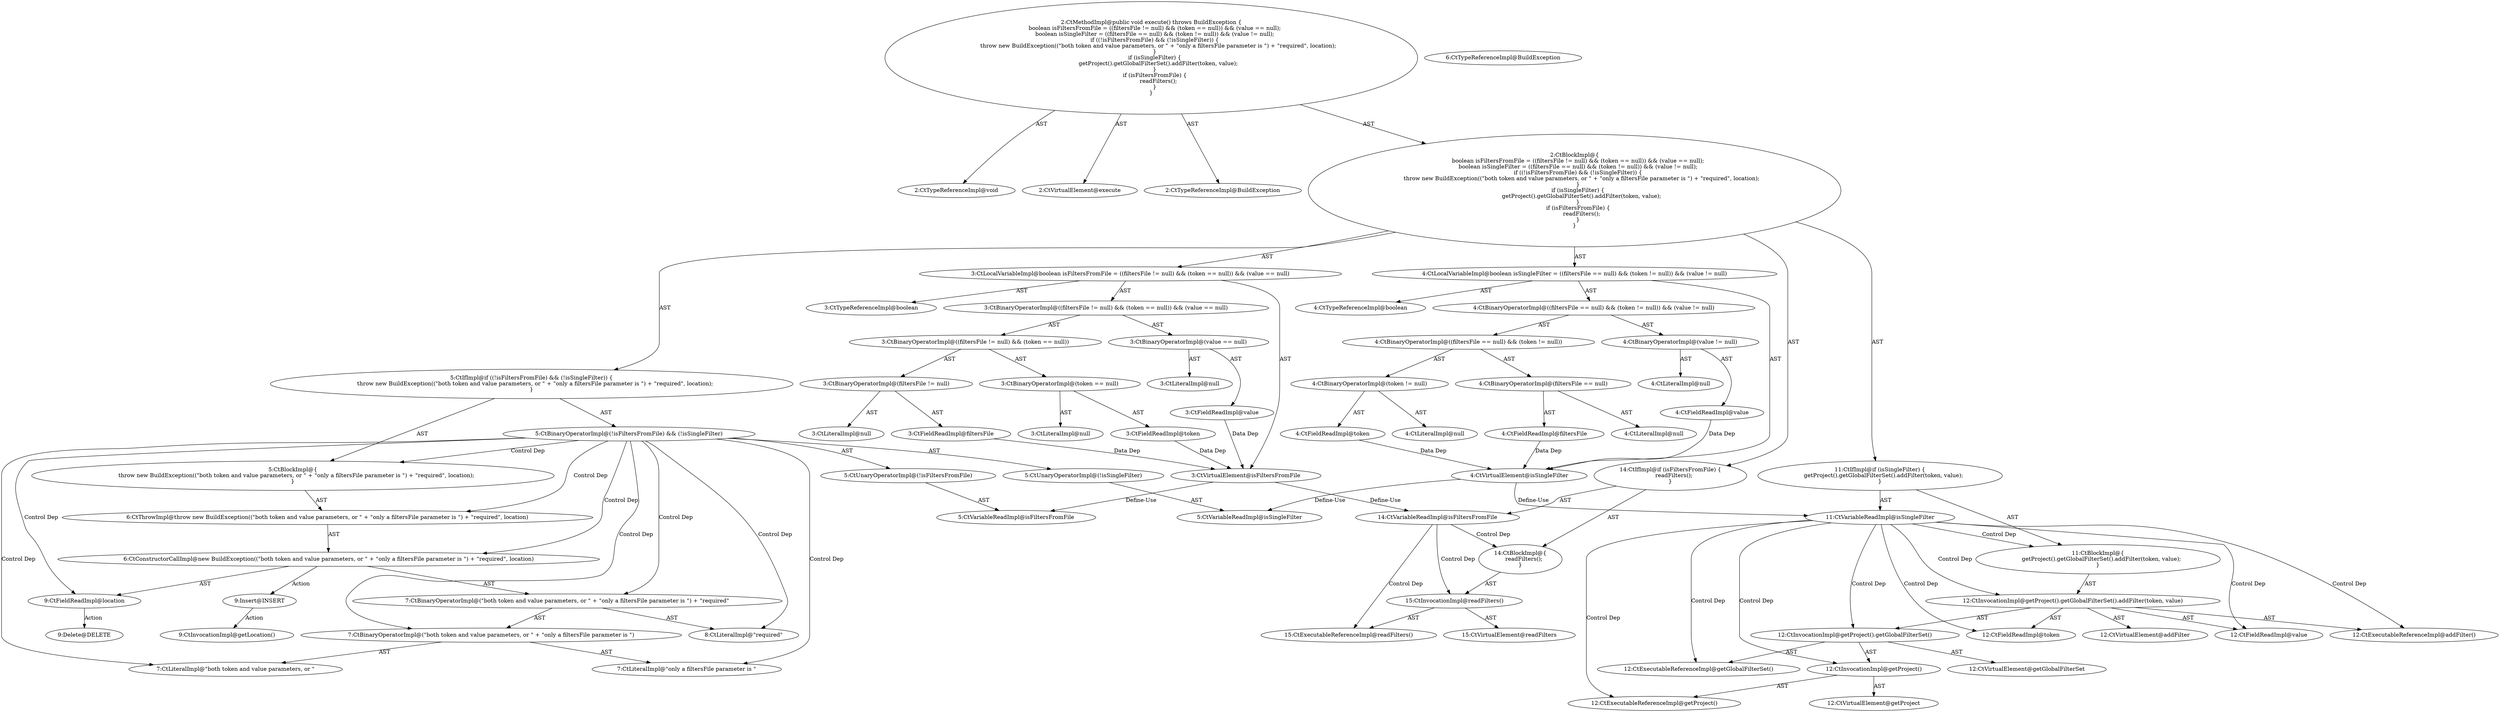 digraph "execute#?" {
0 [label="2:CtTypeReferenceImpl@void" shape=ellipse]
1 [label="2:CtVirtualElement@execute" shape=ellipse]
2 [label="2:CtTypeReferenceImpl@BuildException" shape=ellipse]
3 [label="3:CtTypeReferenceImpl@boolean" shape=ellipse]
4 [label="3:CtFieldReadImpl@filtersFile" shape=ellipse]
5 [label="3:CtLiteralImpl@null" shape=ellipse]
6 [label="3:CtBinaryOperatorImpl@(filtersFile != null)" shape=ellipse]
7 [label="3:CtFieldReadImpl@token" shape=ellipse]
8 [label="3:CtLiteralImpl@null" shape=ellipse]
9 [label="3:CtBinaryOperatorImpl@(token == null)" shape=ellipse]
10 [label="3:CtBinaryOperatorImpl@((filtersFile != null) && (token == null))" shape=ellipse]
11 [label="3:CtFieldReadImpl@value" shape=ellipse]
12 [label="3:CtLiteralImpl@null" shape=ellipse]
13 [label="3:CtBinaryOperatorImpl@(value == null)" shape=ellipse]
14 [label="3:CtBinaryOperatorImpl@((filtersFile != null) && (token == null)) && (value == null)" shape=ellipse]
15 [label="3:CtVirtualElement@isFiltersFromFile" shape=ellipse]
16 [label="3:CtLocalVariableImpl@boolean isFiltersFromFile = ((filtersFile != null) && (token == null)) && (value == null)" shape=ellipse]
17 [label="4:CtTypeReferenceImpl@boolean" shape=ellipse]
18 [label="4:CtFieldReadImpl@filtersFile" shape=ellipse]
19 [label="4:CtLiteralImpl@null" shape=ellipse]
20 [label="4:CtBinaryOperatorImpl@(filtersFile == null)" shape=ellipse]
21 [label="4:CtFieldReadImpl@token" shape=ellipse]
22 [label="4:CtLiteralImpl@null" shape=ellipse]
23 [label="4:CtBinaryOperatorImpl@(token != null)" shape=ellipse]
24 [label="4:CtBinaryOperatorImpl@((filtersFile == null) && (token != null))" shape=ellipse]
25 [label="4:CtFieldReadImpl@value" shape=ellipse]
26 [label="4:CtLiteralImpl@null" shape=ellipse]
27 [label="4:CtBinaryOperatorImpl@(value != null)" shape=ellipse]
28 [label="4:CtBinaryOperatorImpl@((filtersFile == null) && (token != null)) && (value != null)" shape=ellipse]
29 [label="4:CtVirtualElement@isSingleFilter" shape=ellipse]
30 [label="4:CtLocalVariableImpl@boolean isSingleFilter = ((filtersFile == null) && (token != null)) && (value != null)" shape=ellipse]
31 [label="5:CtVariableReadImpl@isFiltersFromFile" shape=ellipse]
32 [label="5:CtUnaryOperatorImpl@(!isFiltersFromFile)" shape=ellipse]
33 [label="5:CtVariableReadImpl@isSingleFilter" shape=ellipse]
34 [label="5:CtUnaryOperatorImpl@(!isSingleFilter)" shape=ellipse]
35 [label="5:CtBinaryOperatorImpl@(!isFiltersFromFile) && (!isSingleFilter)" shape=ellipse]
36 [label="6:CtTypeReferenceImpl@BuildException" shape=ellipse]
37 [label="7:CtLiteralImpl@\"both token and value parameters, or \"" shape=ellipse]
38 [label="7:CtLiteralImpl@\"only a filtersFile parameter is \"" shape=ellipse]
39 [label="7:CtBinaryOperatorImpl@(\"both token and value parameters, or \" + \"only a filtersFile parameter is \")" shape=ellipse]
40 [label="8:CtLiteralImpl@\"required\"" shape=ellipse]
41 [label="7:CtBinaryOperatorImpl@(\"both token and value parameters, or \" + \"only a filtersFile parameter is \") + \"required\"" shape=ellipse]
42 [label="9:CtFieldReadImpl@location" shape=ellipse]
43 [label="6:CtConstructorCallImpl@new BuildException((\"both token and value parameters, or \" + \"only a filtersFile parameter is \") + \"required\", location)" shape=ellipse]
44 [label="6:CtThrowImpl@throw new BuildException((\"both token and value parameters, or \" + \"only a filtersFile parameter is \") + \"required\", location)" shape=ellipse]
45 [label="5:CtBlockImpl@\{
    throw new BuildException((\"both token and value parameters, or \" + \"only a filtersFile parameter is \") + \"required\", location);
\}" shape=ellipse]
46 [label="5:CtIfImpl@if ((!isFiltersFromFile) && (!isSingleFilter)) \{
    throw new BuildException((\"both token and value parameters, or \" + \"only a filtersFile parameter is \") + \"required\", location);
\}" shape=ellipse]
47 [label="11:CtVariableReadImpl@isSingleFilter" shape=ellipse]
48 [label="12:CtExecutableReferenceImpl@addFilter()" shape=ellipse]
49 [label="12:CtVirtualElement@addFilter" shape=ellipse]
50 [label="12:CtExecutableReferenceImpl@getGlobalFilterSet()" shape=ellipse]
51 [label="12:CtVirtualElement@getGlobalFilterSet" shape=ellipse]
52 [label="12:CtExecutableReferenceImpl@getProject()" shape=ellipse]
53 [label="12:CtVirtualElement@getProject" shape=ellipse]
54 [label="12:CtInvocationImpl@getProject()" shape=ellipse]
55 [label="12:CtInvocationImpl@getProject().getGlobalFilterSet()" shape=ellipse]
56 [label="12:CtFieldReadImpl@token" shape=ellipse]
57 [label="12:CtFieldReadImpl@value" shape=ellipse]
58 [label="12:CtInvocationImpl@getProject().getGlobalFilterSet().addFilter(token, value)" shape=ellipse]
59 [label="11:CtBlockImpl@\{
    getProject().getGlobalFilterSet().addFilter(token, value);
\}" shape=ellipse]
60 [label="11:CtIfImpl@if (isSingleFilter) \{
    getProject().getGlobalFilterSet().addFilter(token, value);
\}" shape=ellipse]
61 [label="14:CtVariableReadImpl@isFiltersFromFile" shape=ellipse]
62 [label="15:CtExecutableReferenceImpl@readFilters()" shape=ellipse]
63 [label="15:CtVirtualElement@readFilters" shape=ellipse]
64 [label="15:CtInvocationImpl@readFilters()" shape=ellipse]
65 [label="14:CtBlockImpl@\{
    readFilters();
\}" shape=ellipse]
66 [label="14:CtIfImpl@if (isFiltersFromFile) \{
    readFilters();
\}" shape=ellipse]
67 [label="2:CtBlockImpl@\{
    boolean isFiltersFromFile = ((filtersFile != null) && (token == null)) && (value == null);
    boolean isSingleFilter = ((filtersFile == null) && (token != null)) && (value != null);
    if ((!isFiltersFromFile) && (!isSingleFilter)) \{
        throw new BuildException((\"both token and value parameters, or \" + \"only a filtersFile parameter is \") + \"required\", location);
    \}
    if (isSingleFilter) \{
        getProject().getGlobalFilterSet().addFilter(token, value);
    \}
    if (isFiltersFromFile) \{
        readFilters();
    \}
\}" shape=ellipse]
68 [label="2:CtMethodImpl@public void execute() throws BuildException \{
    boolean isFiltersFromFile = ((filtersFile != null) && (token == null)) && (value == null);
    boolean isSingleFilter = ((filtersFile == null) && (token != null)) && (value != null);
    if ((!isFiltersFromFile) && (!isSingleFilter)) \{
        throw new BuildException((\"both token and value parameters, or \" + \"only a filtersFile parameter is \") + \"required\", location);
    \}
    if (isSingleFilter) \{
        getProject().getGlobalFilterSet().addFilter(token, value);
    \}
    if (isFiltersFromFile) \{
        readFilters();
    \}
\}" shape=ellipse]
69 [label="9:Delete@DELETE" shape=ellipse]
70 [label="9:Insert@INSERT" shape=ellipse]
71 [label="9:CtInvocationImpl@getLocation()" shape=ellipse]
4 -> 15 [label="Data Dep"];
6 -> 4 [label="AST"];
6 -> 5 [label="AST"];
7 -> 15 [label="Data Dep"];
9 -> 7 [label="AST"];
9 -> 8 [label="AST"];
10 -> 6 [label="AST"];
10 -> 9 [label="AST"];
11 -> 15 [label="Data Dep"];
13 -> 11 [label="AST"];
13 -> 12 [label="AST"];
14 -> 10 [label="AST"];
14 -> 13 [label="AST"];
15 -> 31 [label="Define-Use"];
15 -> 61 [label="Define-Use"];
16 -> 15 [label="AST"];
16 -> 3 [label="AST"];
16 -> 14 [label="AST"];
18 -> 29 [label="Data Dep"];
20 -> 18 [label="AST"];
20 -> 19 [label="AST"];
21 -> 29 [label="Data Dep"];
23 -> 21 [label="AST"];
23 -> 22 [label="AST"];
24 -> 20 [label="AST"];
24 -> 23 [label="AST"];
25 -> 29 [label="Data Dep"];
27 -> 25 [label="AST"];
27 -> 26 [label="AST"];
28 -> 24 [label="AST"];
28 -> 27 [label="AST"];
29 -> 33 [label="Define-Use"];
29 -> 47 [label="Define-Use"];
30 -> 29 [label="AST"];
30 -> 17 [label="AST"];
30 -> 28 [label="AST"];
32 -> 31 [label="AST"];
34 -> 33 [label="AST"];
35 -> 32 [label="AST"];
35 -> 34 [label="AST"];
35 -> 45 [label="Control Dep"];
35 -> 44 [label="Control Dep"];
35 -> 43 [label="Control Dep"];
35 -> 41 [label="Control Dep"];
35 -> 39 [label="Control Dep"];
35 -> 37 [label="Control Dep"];
35 -> 38 [label="Control Dep"];
35 -> 40 [label="Control Dep"];
35 -> 42 [label="Control Dep"];
39 -> 37 [label="AST"];
39 -> 38 [label="AST"];
41 -> 39 [label="AST"];
41 -> 40 [label="AST"];
42 -> 69 [label="Action"];
43 -> 41 [label="AST"];
43 -> 42 [label="AST"];
43 -> 70 [label="Action"];
44 -> 43 [label="AST"];
45 -> 44 [label="AST"];
46 -> 35 [label="AST"];
46 -> 45 [label="AST"];
47 -> 59 [label="Control Dep"];
47 -> 58 [label="Control Dep"];
47 -> 48 [label="Control Dep"];
47 -> 55 [label="Control Dep"];
47 -> 50 [label="Control Dep"];
47 -> 54 [label="Control Dep"];
47 -> 52 [label="Control Dep"];
47 -> 56 [label="Control Dep"];
47 -> 57 [label="Control Dep"];
54 -> 53 [label="AST"];
54 -> 52 [label="AST"];
55 -> 51 [label="AST"];
55 -> 54 [label="AST"];
55 -> 50 [label="AST"];
58 -> 49 [label="AST"];
58 -> 55 [label="AST"];
58 -> 48 [label="AST"];
58 -> 56 [label="AST"];
58 -> 57 [label="AST"];
59 -> 58 [label="AST"];
60 -> 47 [label="AST"];
60 -> 59 [label="AST"];
61 -> 65 [label="Control Dep"];
61 -> 64 [label="Control Dep"];
61 -> 62 [label="Control Dep"];
64 -> 63 [label="AST"];
64 -> 62 [label="AST"];
65 -> 64 [label="AST"];
66 -> 61 [label="AST"];
66 -> 65 [label="AST"];
67 -> 16 [label="AST"];
67 -> 30 [label="AST"];
67 -> 46 [label="AST"];
67 -> 60 [label="AST"];
67 -> 66 [label="AST"];
68 -> 1 [label="AST"];
68 -> 0 [label="AST"];
68 -> 2 [label="AST"];
68 -> 67 [label="AST"];
70 -> 71 [label="Action"];
}